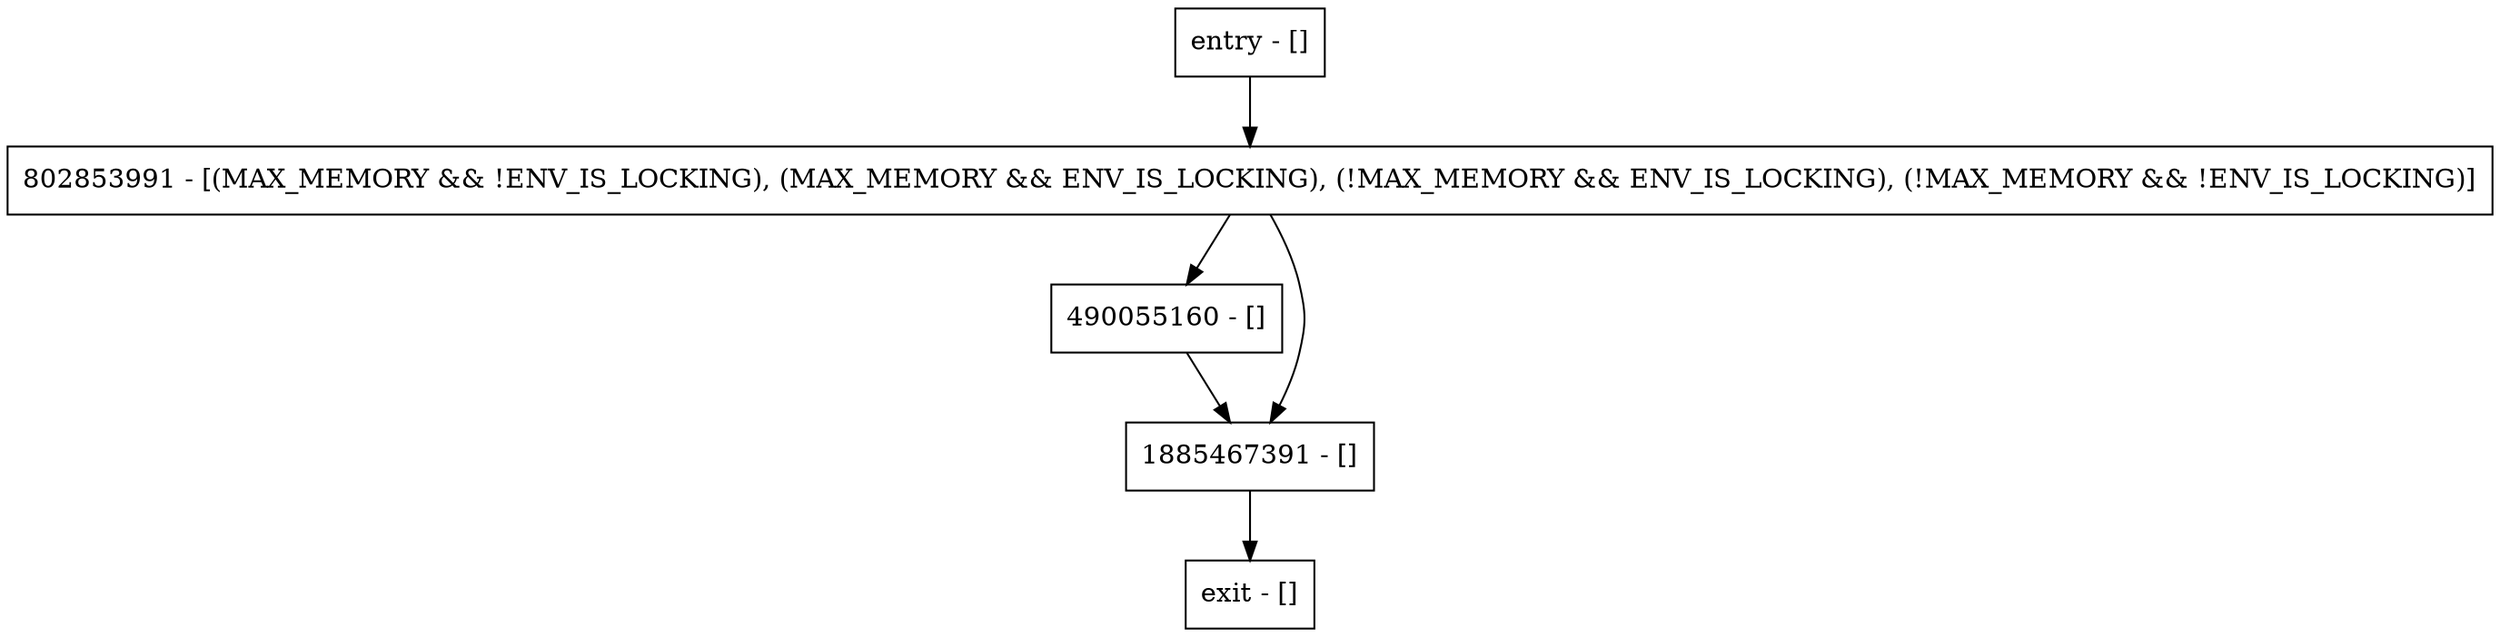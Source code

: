 digraph <init> {
node [shape=record];
entry [label="entry - []"];
exit [label="exit - []"];
490055160 [label="490055160 - []"];
1885467391 [label="1885467391 - []"];
802853991 [label="802853991 - [(MAX_MEMORY && !ENV_IS_LOCKING), (MAX_MEMORY && ENV_IS_LOCKING), (!MAX_MEMORY && ENV_IS_LOCKING), (!MAX_MEMORY && !ENV_IS_LOCKING)]"];
entry;
exit;
entry -> 802853991;
490055160 -> 1885467391;
1885467391 -> exit;
802853991 -> 490055160;
802853991 -> 1885467391;
}
